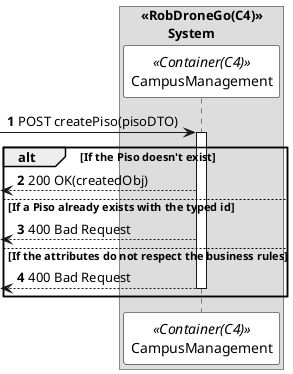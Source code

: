@startuml createPisoSD
autonumber

skinparam sequence {
    ParticipantBorderColor black
    ParticipantBackgroundColor white
}



box "<<RobDroneGo(C4)>>\n\tSystem"
participant CampusManagement as  CM <<Container(C4)>>
end box


 -> CM: POST createPiso(pisoDTO)
activate CM

alt If the Piso doesn't exist 
 <-- CM: 200 OK(createdObj)

else If a Piso already exists with the typed id
 <-- CM: 400 Bad Request

else If the attributes do not respect the business rules


<-- CM: 400 Bad Request
deactivate CM



end


@enduml